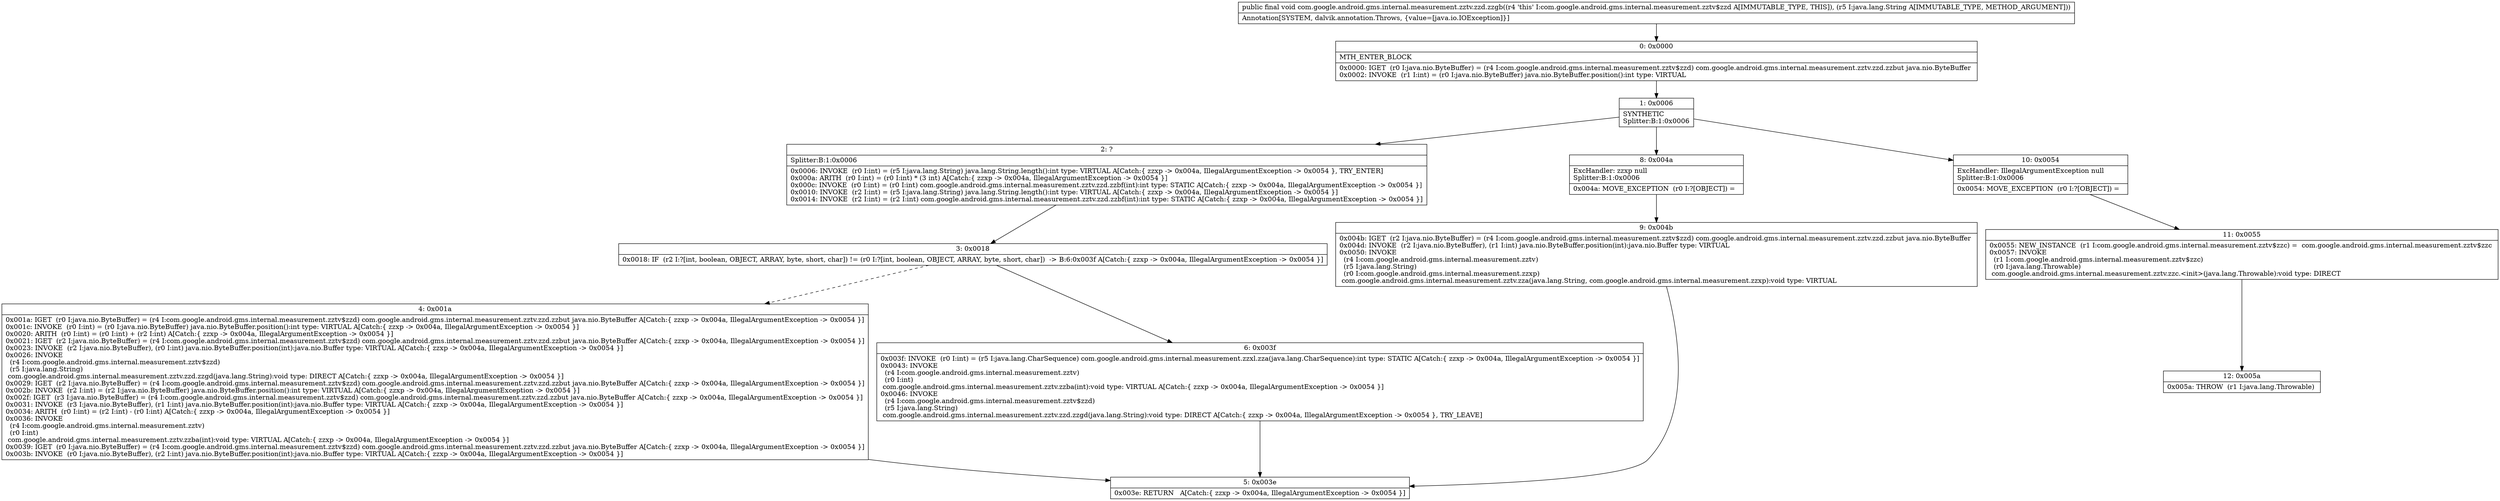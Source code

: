 digraph "CFG forcom.google.android.gms.internal.measurement.zztv.zzd.zzgb(Ljava\/lang\/String;)V" {
Node_0 [shape=record,label="{0\:\ 0x0000|MTH_ENTER_BLOCK\l|0x0000: IGET  (r0 I:java.nio.ByteBuffer) = (r4 I:com.google.android.gms.internal.measurement.zztv$zzd) com.google.android.gms.internal.measurement.zztv.zzd.zzbut java.nio.ByteBuffer \l0x0002: INVOKE  (r1 I:int) = (r0 I:java.nio.ByteBuffer) java.nio.ByteBuffer.position():int type: VIRTUAL \l}"];
Node_1 [shape=record,label="{1\:\ 0x0006|SYNTHETIC\lSplitter:B:1:0x0006\l}"];
Node_2 [shape=record,label="{2\:\ ?|Splitter:B:1:0x0006\l|0x0006: INVOKE  (r0 I:int) = (r5 I:java.lang.String) java.lang.String.length():int type: VIRTUAL A[Catch:\{ zzxp \-\> 0x004a, IllegalArgumentException \-\> 0x0054 \}, TRY_ENTER]\l0x000a: ARITH  (r0 I:int) = (r0 I:int) * (3 int) A[Catch:\{ zzxp \-\> 0x004a, IllegalArgumentException \-\> 0x0054 \}]\l0x000c: INVOKE  (r0 I:int) = (r0 I:int) com.google.android.gms.internal.measurement.zztv.zzd.zzbf(int):int type: STATIC A[Catch:\{ zzxp \-\> 0x004a, IllegalArgumentException \-\> 0x0054 \}]\l0x0010: INVOKE  (r2 I:int) = (r5 I:java.lang.String) java.lang.String.length():int type: VIRTUAL A[Catch:\{ zzxp \-\> 0x004a, IllegalArgumentException \-\> 0x0054 \}]\l0x0014: INVOKE  (r2 I:int) = (r2 I:int) com.google.android.gms.internal.measurement.zztv.zzd.zzbf(int):int type: STATIC A[Catch:\{ zzxp \-\> 0x004a, IllegalArgumentException \-\> 0x0054 \}]\l}"];
Node_3 [shape=record,label="{3\:\ 0x0018|0x0018: IF  (r2 I:?[int, boolean, OBJECT, ARRAY, byte, short, char]) != (r0 I:?[int, boolean, OBJECT, ARRAY, byte, short, char])  \-\> B:6:0x003f A[Catch:\{ zzxp \-\> 0x004a, IllegalArgumentException \-\> 0x0054 \}]\l}"];
Node_4 [shape=record,label="{4\:\ 0x001a|0x001a: IGET  (r0 I:java.nio.ByteBuffer) = (r4 I:com.google.android.gms.internal.measurement.zztv$zzd) com.google.android.gms.internal.measurement.zztv.zzd.zzbut java.nio.ByteBuffer A[Catch:\{ zzxp \-\> 0x004a, IllegalArgumentException \-\> 0x0054 \}]\l0x001c: INVOKE  (r0 I:int) = (r0 I:java.nio.ByteBuffer) java.nio.ByteBuffer.position():int type: VIRTUAL A[Catch:\{ zzxp \-\> 0x004a, IllegalArgumentException \-\> 0x0054 \}]\l0x0020: ARITH  (r0 I:int) = (r0 I:int) + (r2 I:int) A[Catch:\{ zzxp \-\> 0x004a, IllegalArgumentException \-\> 0x0054 \}]\l0x0021: IGET  (r2 I:java.nio.ByteBuffer) = (r4 I:com.google.android.gms.internal.measurement.zztv$zzd) com.google.android.gms.internal.measurement.zztv.zzd.zzbut java.nio.ByteBuffer A[Catch:\{ zzxp \-\> 0x004a, IllegalArgumentException \-\> 0x0054 \}]\l0x0023: INVOKE  (r2 I:java.nio.ByteBuffer), (r0 I:int) java.nio.ByteBuffer.position(int):java.nio.Buffer type: VIRTUAL A[Catch:\{ zzxp \-\> 0x004a, IllegalArgumentException \-\> 0x0054 \}]\l0x0026: INVOKE  \l  (r4 I:com.google.android.gms.internal.measurement.zztv$zzd)\l  (r5 I:java.lang.String)\l com.google.android.gms.internal.measurement.zztv.zzd.zzgd(java.lang.String):void type: DIRECT A[Catch:\{ zzxp \-\> 0x004a, IllegalArgumentException \-\> 0x0054 \}]\l0x0029: IGET  (r2 I:java.nio.ByteBuffer) = (r4 I:com.google.android.gms.internal.measurement.zztv$zzd) com.google.android.gms.internal.measurement.zztv.zzd.zzbut java.nio.ByteBuffer A[Catch:\{ zzxp \-\> 0x004a, IllegalArgumentException \-\> 0x0054 \}]\l0x002b: INVOKE  (r2 I:int) = (r2 I:java.nio.ByteBuffer) java.nio.ByteBuffer.position():int type: VIRTUAL A[Catch:\{ zzxp \-\> 0x004a, IllegalArgumentException \-\> 0x0054 \}]\l0x002f: IGET  (r3 I:java.nio.ByteBuffer) = (r4 I:com.google.android.gms.internal.measurement.zztv$zzd) com.google.android.gms.internal.measurement.zztv.zzd.zzbut java.nio.ByteBuffer A[Catch:\{ zzxp \-\> 0x004a, IllegalArgumentException \-\> 0x0054 \}]\l0x0031: INVOKE  (r3 I:java.nio.ByteBuffer), (r1 I:int) java.nio.ByteBuffer.position(int):java.nio.Buffer type: VIRTUAL A[Catch:\{ zzxp \-\> 0x004a, IllegalArgumentException \-\> 0x0054 \}]\l0x0034: ARITH  (r0 I:int) = (r2 I:int) \- (r0 I:int) A[Catch:\{ zzxp \-\> 0x004a, IllegalArgumentException \-\> 0x0054 \}]\l0x0036: INVOKE  \l  (r4 I:com.google.android.gms.internal.measurement.zztv)\l  (r0 I:int)\l com.google.android.gms.internal.measurement.zztv.zzba(int):void type: VIRTUAL A[Catch:\{ zzxp \-\> 0x004a, IllegalArgumentException \-\> 0x0054 \}]\l0x0039: IGET  (r0 I:java.nio.ByteBuffer) = (r4 I:com.google.android.gms.internal.measurement.zztv$zzd) com.google.android.gms.internal.measurement.zztv.zzd.zzbut java.nio.ByteBuffer A[Catch:\{ zzxp \-\> 0x004a, IllegalArgumentException \-\> 0x0054 \}]\l0x003b: INVOKE  (r0 I:java.nio.ByteBuffer), (r2 I:int) java.nio.ByteBuffer.position(int):java.nio.Buffer type: VIRTUAL A[Catch:\{ zzxp \-\> 0x004a, IllegalArgumentException \-\> 0x0054 \}]\l}"];
Node_5 [shape=record,label="{5\:\ 0x003e|0x003e: RETURN   A[Catch:\{ zzxp \-\> 0x004a, IllegalArgumentException \-\> 0x0054 \}]\l}"];
Node_6 [shape=record,label="{6\:\ 0x003f|0x003f: INVOKE  (r0 I:int) = (r5 I:java.lang.CharSequence) com.google.android.gms.internal.measurement.zzxl.zza(java.lang.CharSequence):int type: STATIC A[Catch:\{ zzxp \-\> 0x004a, IllegalArgumentException \-\> 0x0054 \}]\l0x0043: INVOKE  \l  (r4 I:com.google.android.gms.internal.measurement.zztv)\l  (r0 I:int)\l com.google.android.gms.internal.measurement.zztv.zzba(int):void type: VIRTUAL A[Catch:\{ zzxp \-\> 0x004a, IllegalArgumentException \-\> 0x0054 \}]\l0x0046: INVOKE  \l  (r4 I:com.google.android.gms.internal.measurement.zztv$zzd)\l  (r5 I:java.lang.String)\l com.google.android.gms.internal.measurement.zztv.zzd.zzgd(java.lang.String):void type: DIRECT A[Catch:\{ zzxp \-\> 0x004a, IllegalArgumentException \-\> 0x0054 \}, TRY_LEAVE]\l}"];
Node_8 [shape=record,label="{8\:\ 0x004a|ExcHandler: zzxp null\lSplitter:B:1:0x0006\l|0x004a: MOVE_EXCEPTION  (r0 I:?[OBJECT]) =  \l}"];
Node_9 [shape=record,label="{9\:\ 0x004b|0x004b: IGET  (r2 I:java.nio.ByteBuffer) = (r4 I:com.google.android.gms.internal.measurement.zztv$zzd) com.google.android.gms.internal.measurement.zztv.zzd.zzbut java.nio.ByteBuffer \l0x004d: INVOKE  (r2 I:java.nio.ByteBuffer), (r1 I:int) java.nio.ByteBuffer.position(int):java.nio.Buffer type: VIRTUAL \l0x0050: INVOKE  \l  (r4 I:com.google.android.gms.internal.measurement.zztv)\l  (r5 I:java.lang.String)\l  (r0 I:com.google.android.gms.internal.measurement.zzxp)\l com.google.android.gms.internal.measurement.zztv.zza(java.lang.String, com.google.android.gms.internal.measurement.zzxp):void type: VIRTUAL \l}"];
Node_10 [shape=record,label="{10\:\ 0x0054|ExcHandler: IllegalArgumentException null\lSplitter:B:1:0x0006\l|0x0054: MOVE_EXCEPTION  (r0 I:?[OBJECT]) =  \l}"];
Node_11 [shape=record,label="{11\:\ 0x0055|0x0055: NEW_INSTANCE  (r1 I:com.google.android.gms.internal.measurement.zztv$zzc) =  com.google.android.gms.internal.measurement.zztv$zzc \l0x0057: INVOKE  \l  (r1 I:com.google.android.gms.internal.measurement.zztv$zzc)\l  (r0 I:java.lang.Throwable)\l com.google.android.gms.internal.measurement.zztv.zzc.\<init\>(java.lang.Throwable):void type: DIRECT \l}"];
Node_12 [shape=record,label="{12\:\ 0x005a|0x005a: THROW  (r1 I:java.lang.Throwable) \l}"];
MethodNode[shape=record,label="{public final void com.google.android.gms.internal.measurement.zztv.zzd.zzgb((r4 'this' I:com.google.android.gms.internal.measurement.zztv$zzd A[IMMUTABLE_TYPE, THIS]), (r5 I:java.lang.String A[IMMUTABLE_TYPE, METHOD_ARGUMENT]))  | Annotation[SYSTEM, dalvik.annotation.Throws, \{value=[java.io.IOException]\}]\l}"];
MethodNode -> Node_0;
Node_0 -> Node_1;
Node_1 -> Node_2;
Node_1 -> Node_8;
Node_1 -> Node_10;
Node_2 -> Node_3;
Node_3 -> Node_4[style=dashed];
Node_3 -> Node_6;
Node_4 -> Node_5;
Node_6 -> Node_5;
Node_8 -> Node_9;
Node_9 -> Node_5;
Node_10 -> Node_11;
Node_11 -> Node_12;
}

